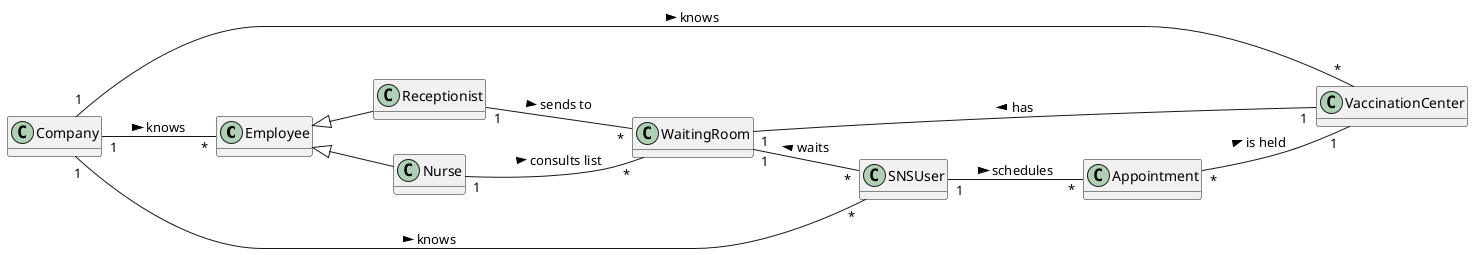@startuml
hide methods
left to right direction
skinparam classAttributeIconSize 0

class Employee {}

class Nurse {}

class Receptionist {}

class VaccinationCenter {}

class WaitingRoom {}

class SNSUser {}

class Company {}

class Appointment {}

Employee <|-- Nurse
Employee <|-- Receptionist

VaccinationCenter "1" -- "1" WaitingRoom : has >
WaitingRoom "1" -- "*" SNSUser : waits <

Nurse "1" -- "*" WaitingRoom : consults list >
Receptionist "1" -- "*" WaitingRoom : sends to >

Company "1" -- "*" VaccinationCenter : knows > 
Company "1" -- "*" SNSUser : knows > 
Company "1" -- "*" Employee : knows > 

SNSUser "1" -- "*" Appointment : schedules >
Appointment "*" -- "1" VaccinationCenter : is held >

@enduml

